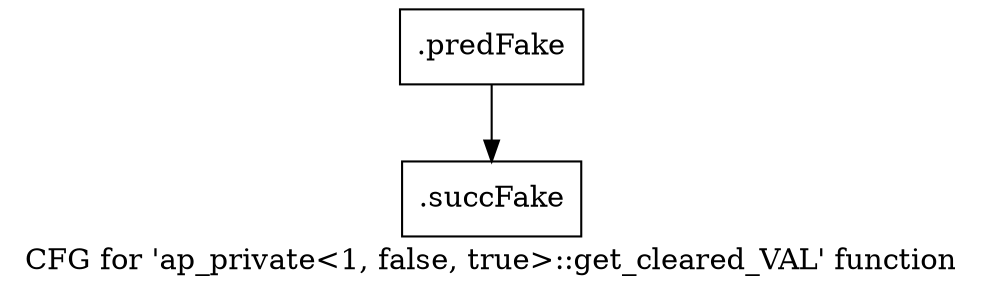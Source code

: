 digraph "CFG for 'ap_private\<1, false, true\>::get_cleared_VAL' function" {
	label="CFG for 'ap_private\<1, false, true\>::get_cleared_VAL' function";

	Node0x5d09f70 [shape=record,filename="",linenumber="",label="{.predFake}"];
	Node0x5d09f70 -> Node0x6162fd0[ callList="" memoryops="" filename="/mnt/xilinx/Vitis_HLS/2021.2/include/etc/ap_private.h" execusionnum="1612"];
	Node0x6162fd0 [shape=record,filename="/mnt/xilinx/Vitis_HLS/2021.2/include/etc/ap_private.h",linenumber="1463",label="{.succFake}"];
}
